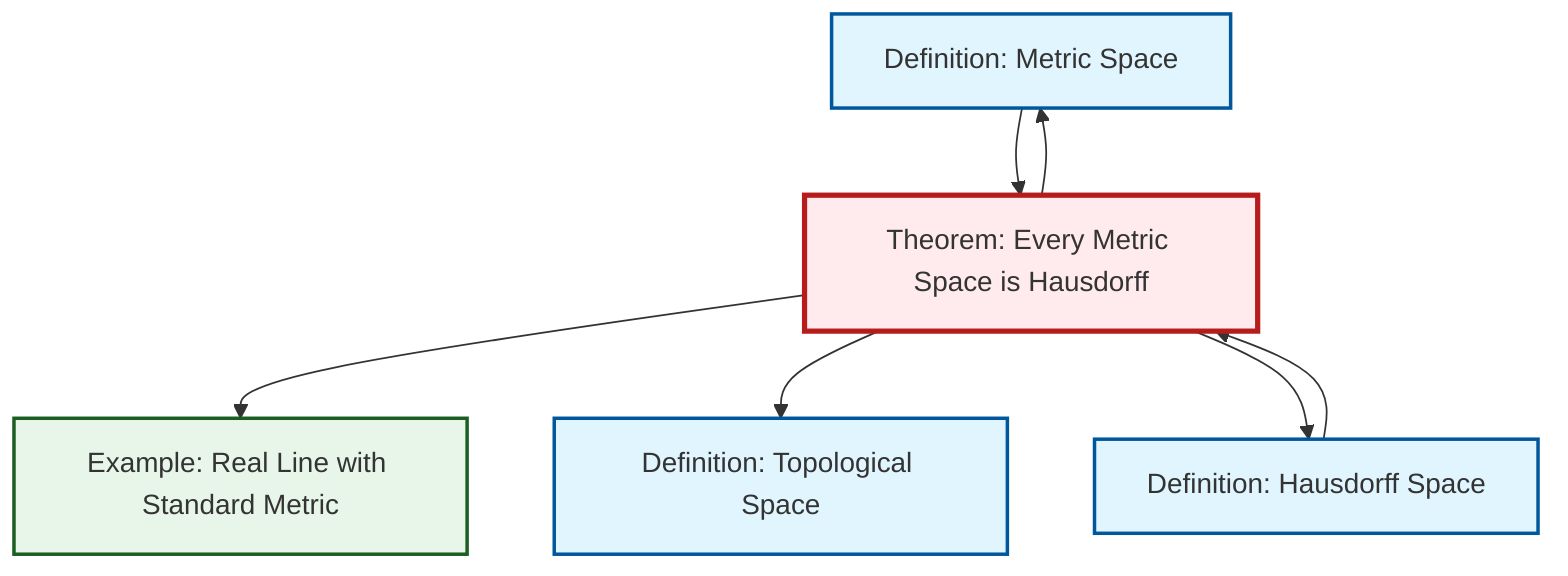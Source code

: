 graph TD
    classDef definition fill:#e1f5fe,stroke:#01579b,stroke-width:2px
    classDef theorem fill:#f3e5f5,stroke:#4a148c,stroke-width:2px
    classDef axiom fill:#fff3e0,stroke:#e65100,stroke-width:2px
    classDef example fill:#e8f5e9,stroke:#1b5e20,stroke-width:2px
    classDef current fill:#ffebee,stroke:#b71c1c,stroke-width:3px
    def-metric-space["Definition: Metric Space"]:::definition
    def-hausdorff["Definition: Hausdorff Space"]:::definition
    thm-metric-hausdorff["Theorem: Every Metric Space is Hausdorff"]:::theorem
    ex-real-line-metric["Example: Real Line with Standard Metric"]:::example
    def-topological-space["Definition: Topological Space"]:::definition
    thm-metric-hausdorff --> ex-real-line-metric
    thm-metric-hausdorff --> def-metric-space
    thm-metric-hausdorff --> def-topological-space
    def-metric-space --> thm-metric-hausdorff
    thm-metric-hausdorff --> def-hausdorff
    def-hausdorff --> thm-metric-hausdorff
    class thm-metric-hausdorff current